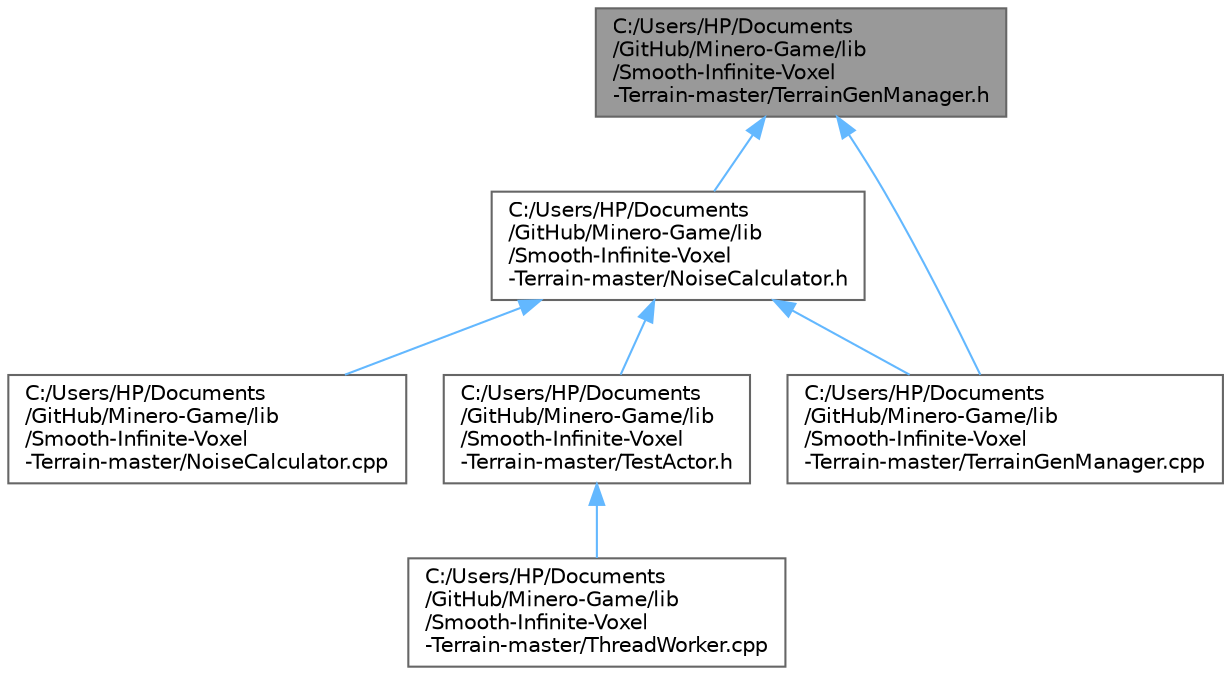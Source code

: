 digraph "C:/Users/HP/Documents/GitHub/Minero-Game/lib/Smooth-Infinite-Voxel-Terrain-master/TerrainGenManager.h"
{
 // LATEX_PDF_SIZE
  bgcolor="transparent";
  edge [fontname=Helvetica,fontsize=10,labelfontname=Helvetica,labelfontsize=10];
  node [fontname=Helvetica,fontsize=10,shape=box,height=0.2,width=0.4];
  Node1 [id="Node000001",label="C:/Users/HP/Documents\l/GitHub/Minero-Game/lib\l/Smooth-Infinite-Voxel\l-Terrain-master/TerrainGenManager.h",height=0.2,width=0.4,color="gray40", fillcolor="grey60", style="filled", fontcolor="black",tooltip=" "];
  Node1 -> Node2 [id="edge1_Node000001_Node000002",dir="back",color="steelblue1",style="solid",tooltip=" "];
  Node2 [id="Node000002",label="C:/Users/HP/Documents\l/GitHub/Minero-Game/lib\l/Smooth-Infinite-Voxel\l-Terrain-master/NoiseCalculator.h",height=0.2,width=0.4,color="grey40", fillcolor="white", style="filled",URL="$lib_2_smooth-_infinite-_voxel-_terrain-master_2_noise_calculator_8h.html",tooltip=" "];
  Node2 -> Node3 [id="edge2_Node000002_Node000003",dir="back",color="steelblue1",style="solid",tooltip=" "];
  Node3 [id="Node000003",label="C:/Users/HP/Documents\l/GitHub/Minero-Game/lib\l/Smooth-Infinite-Voxel\l-Terrain-master/NoiseCalculator.cpp",height=0.2,width=0.4,color="grey40", fillcolor="white", style="filled",URL="$lib_2_smooth-_infinite-_voxel-_terrain-master_2_noise_calculator_8cpp.html",tooltip=" "];
  Node2 -> Node4 [id="edge3_Node000002_Node000004",dir="back",color="steelblue1",style="solid",tooltip=" "];
  Node4 [id="Node000004",label="C:/Users/HP/Documents\l/GitHub/Minero-Game/lib\l/Smooth-Infinite-Voxel\l-Terrain-master/TerrainGenManager.cpp",height=0.2,width=0.4,color="grey40", fillcolor="white", style="filled",URL="$lib_2_smooth-_infinite-_voxel-_terrain-master_2_terrain_gen_manager_8cpp.html",tooltip=" "];
  Node2 -> Node5 [id="edge4_Node000002_Node000005",dir="back",color="steelblue1",style="solid",tooltip=" "];
  Node5 [id="Node000005",label="C:/Users/HP/Documents\l/GitHub/Minero-Game/lib\l/Smooth-Infinite-Voxel\l-Terrain-master/TestActor.h",height=0.2,width=0.4,color="grey40", fillcolor="white", style="filled",URL="$lib_2_smooth-_infinite-_voxel-_terrain-master_2_test_actor_8h.html",tooltip=" "];
  Node5 -> Node6 [id="edge5_Node000005_Node000006",dir="back",color="steelblue1",style="solid",tooltip=" "];
  Node6 [id="Node000006",label="C:/Users/HP/Documents\l/GitHub/Minero-Game/lib\l/Smooth-Infinite-Voxel\l-Terrain-master/ThreadWorker.cpp",height=0.2,width=0.4,color="grey40", fillcolor="white", style="filled",URL="$lib_2_smooth-_infinite-_voxel-_terrain-master_2_thread_worker_8cpp.html",tooltip=" "];
  Node1 -> Node4 [id="edge6_Node000001_Node000004",dir="back",color="steelblue1",style="solid",tooltip=" "];
}
